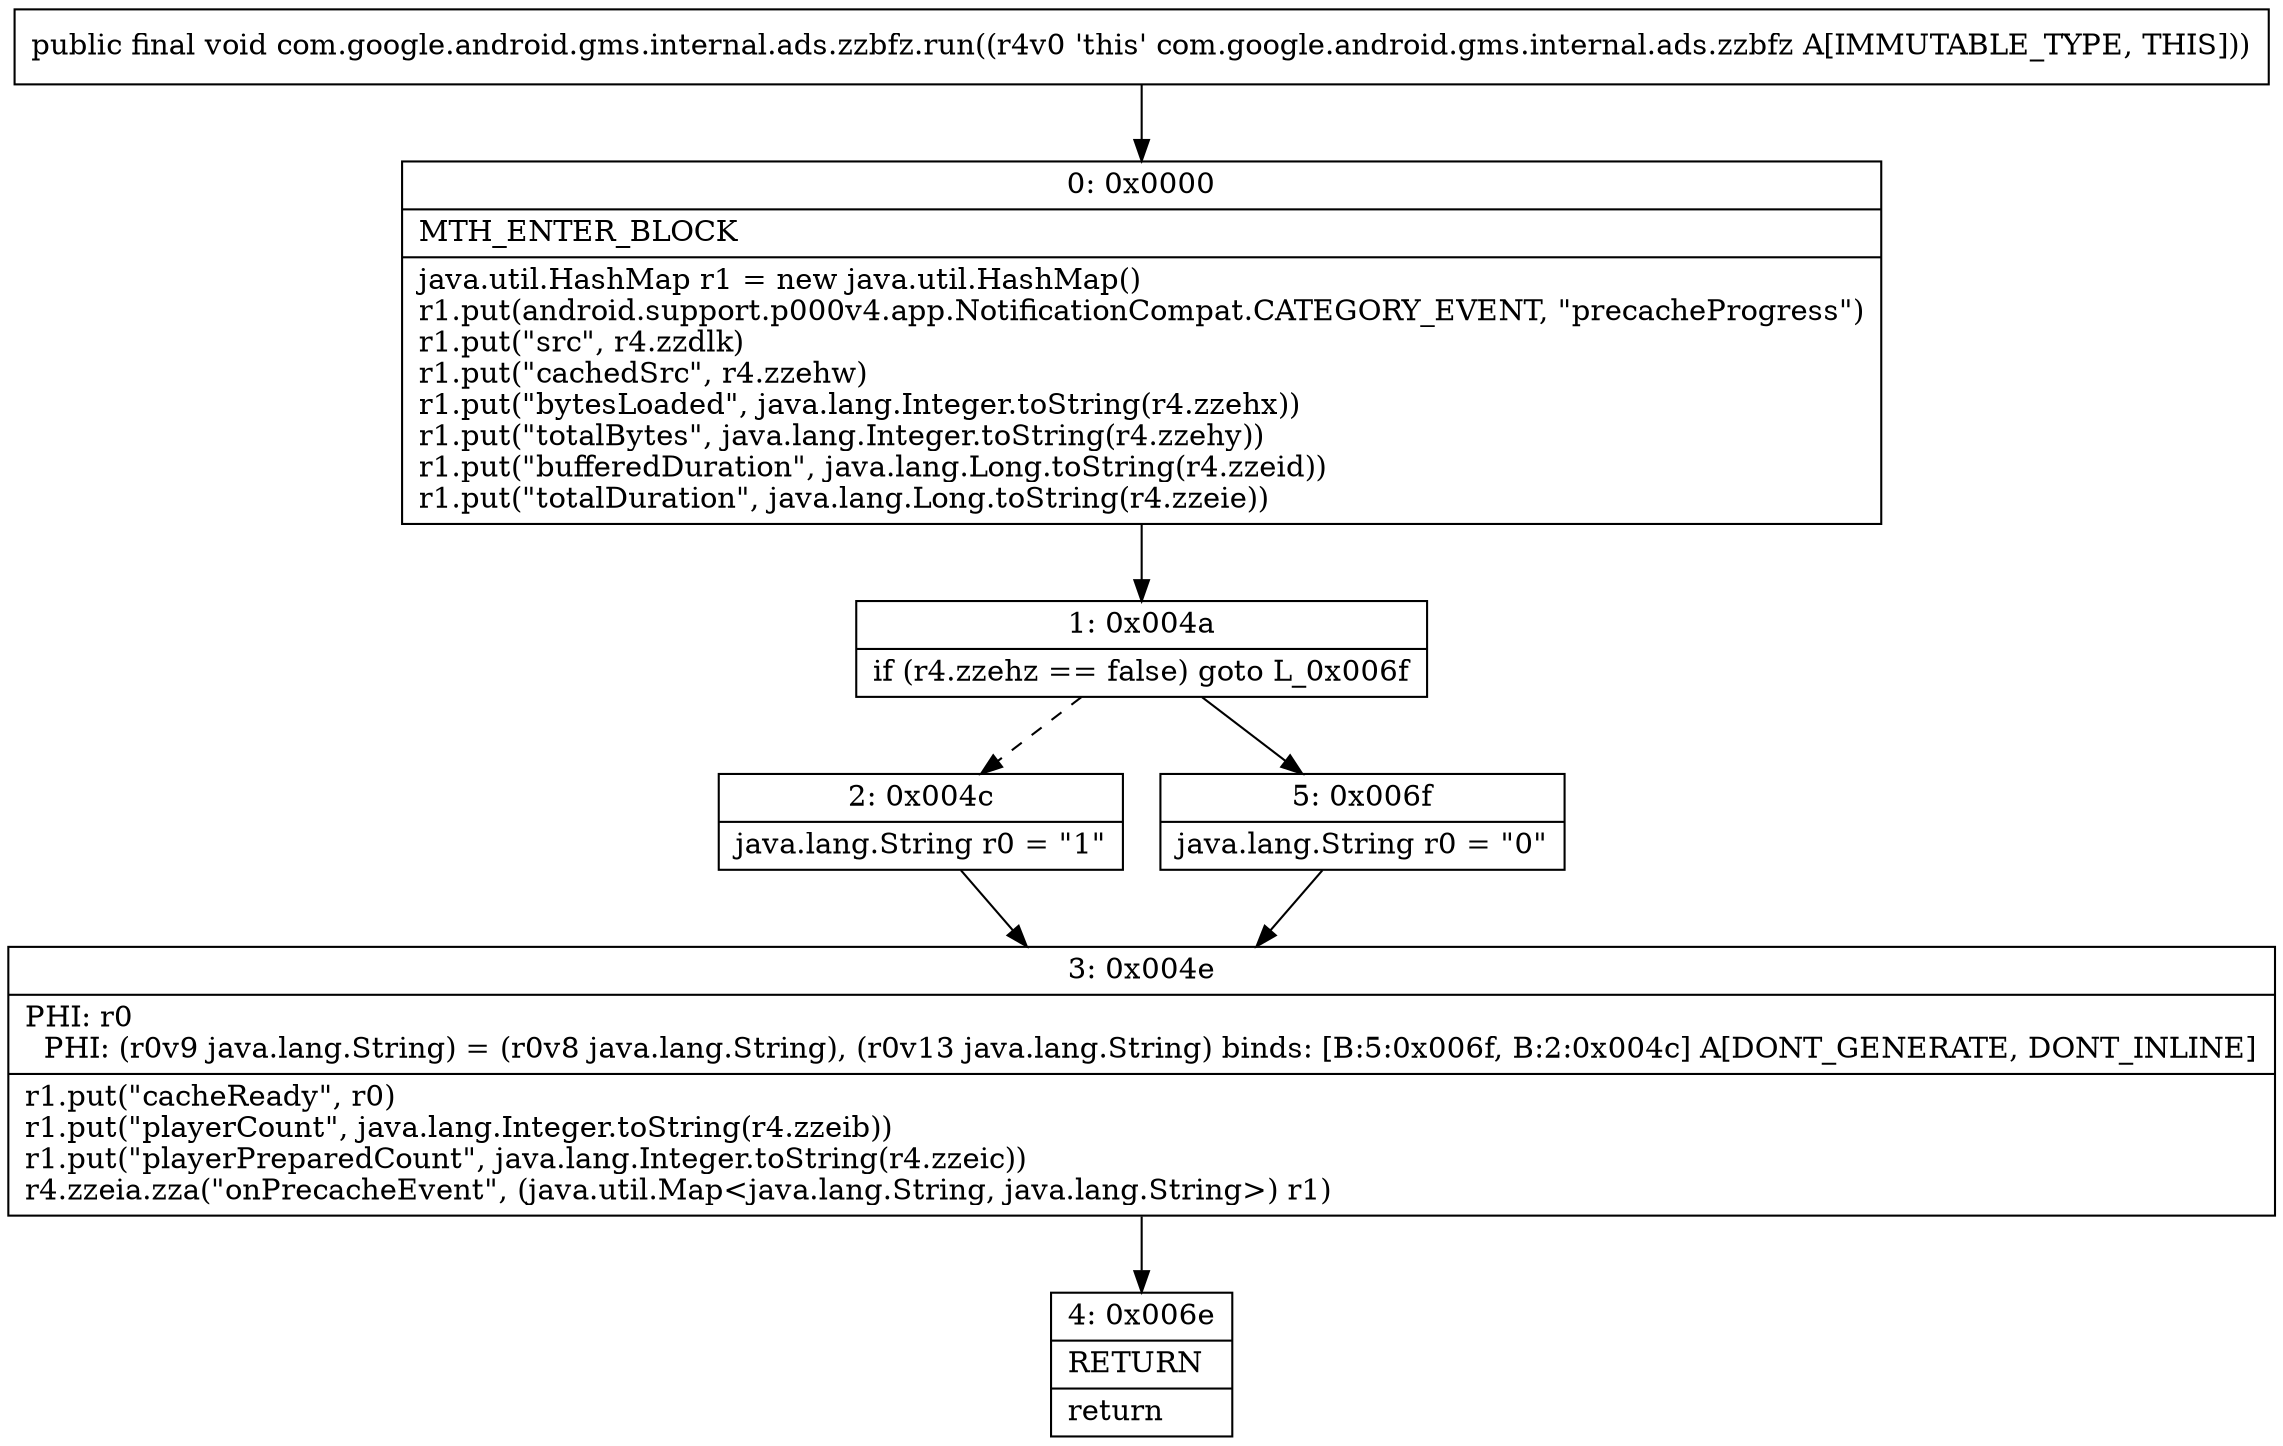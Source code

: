 digraph "CFG forcom.google.android.gms.internal.ads.zzbfz.run()V" {
Node_0 [shape=record,label="{0\:\ 0x0000|MTH_ENTER_BLOCK\l|java.util.HashMap r1 = new java.util.HashMap()\lr1.put(android.support.p000v4.app.NotificationCompat.CATEGORY_EVENT, \"precacheProgress\")\lr1.put(\"src\", r4.zzdlk)\lr1.put(\"cachedSrc\", r4.zzehw)\lr1.put(\"bytesLoaded\", java.lang.Integer.toString(r4.zzehx))\lr1.put(\"totalBytes\", java.lang.Integer.toString(r4.zzehy))\lr1.put(\"bufferedDuration\", java.lang.Long.toString(r4.zzeid))\lr1.put(\"totalDuration\", java.lang.Long.toString(r4.zzeie))\l}"];
Node_1 [shape=record,label="{1\:\ 0x004a|if (r4.zzehz == false) goto L_0x006f\l}"];
Node_2 [shape=record,label="{2\:\ 0x004c|java.lang.String r0 = \"1\"\l}"];
Node_3 [shape=record,label="{3\:\ 0x004e|PHI: r0 \l  PHI: (r0v9 java.lang.String) = (r0v8 java.lang.String), (r0v13 java.lang.String) binds: [B:5:0x006f, B:2:0x004c] A[DONT_GENERATE, DONT_INLINE]\l|r1.put(\"cacheReady\", r0)\lr1.put(\"playerCount\", java.lang.Integer.toString(r4.zzeib))\lr1.put(\"playerPreparedCount\", java.lang.Integer.toString(r4.zzeic))\lr4.zzeia.zza(\"onPrecacheEvent\", (java.util.Map\<java.lang.String, java.lang.String\>) r1)\l}"];
Node_4 [shape=record,label="{4\:\ 0x006e|RETURN\l|return\l}"];
Node_5 [shape=record,label="{5\:\ 0x006f|java.lang.String r0 = \"0\"\l}"];
MethodNode[shape=record,label="{public final void com.google.android.gms.internal.ads.zzbfz.run((r4v0 'this' com.google.android.gms.internal.ads.zzbfz A[IMMUTABLE_TYPE, THIS])) }"];
MethodNode -> Node_0;
Node_0 -> Node_1;
Node_1 -> Node_2[style=dashed];
Node_1 -> Node_5;
Node_2 -> Node_3;
Node_3 -> Node_4;
Node_5 -> Node_3;
}

